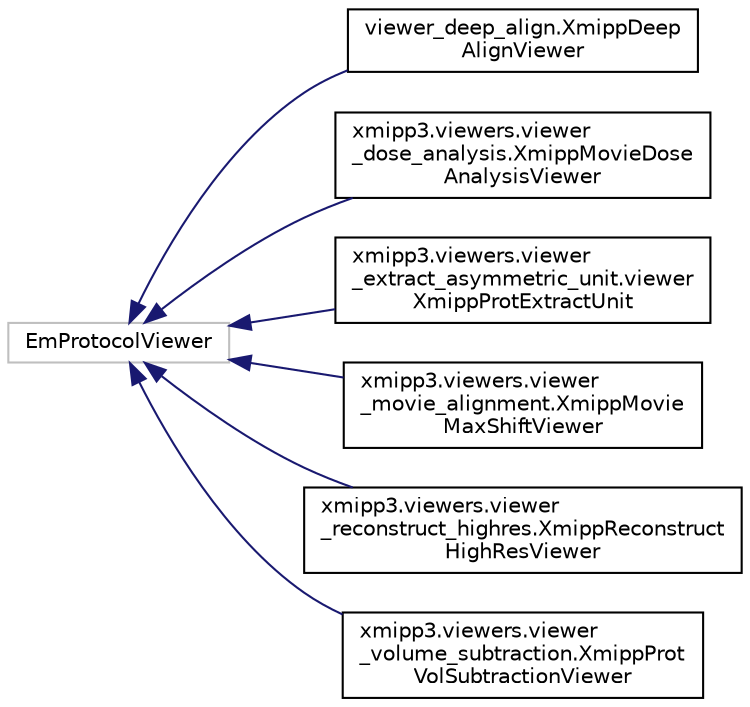 digraph "Graphical Class Hierarchy"
{
  edge [fontname="Helvetica",fontsize="10",labelfontname="Helvetica",labelfontsize="10"];
  node [fontname="Helvetica",fontsize="10",shape=record];
  rankdir="LR";
  Node474 [label="EmProtocolViewer",height=0.2,width=0.4,color="grey75", fillcolor="white", style="filled"];
  Node474 -> Node0 [dir="back",color="midnightblue",fontsize="10",style="solid",fontname="Helvetica"];
  Node0 [label="viewer_deep_align.XmippDeep\lAlignViewer",height=0.2,width=0.4,color="black", fillcolor="white", style="filled",URL="$classviewer__deep__align_1_1XmippDeepAlignViewer.html"];
  Node474 -> Node476 [dir="back",color="midnightblue",fontsize="10",style="solid",fontname="Helvetica"];
  Node476 [label="xmipp3.viewers.viewer\l_dose_analysis.XmippMovieDose\lAnalysisViewer",height=0.2,width=0.4,color="black", fillcolor="white", style="filled",URL="$classxmipp3_1_1viewers_1_1viewer__dose__analysis_1_1XmippMovieDoseAnalysisViewer.html"];
  Node474 -> Node477 [dir="back",color="midnightblue",fontsize="10",style="solid",fontname="Helvetica"];
  Node477 [label="xmipp3.viewers.viewer\l_extract_asymmetric_unit.viewer\lXmippProtExtractUnit",height=0.2,width=0.4,color="black", fillcolor="white", style="filled",URL="$classxmipp3_1_1viewers_1_1viewer__extract__asymmetric__unit_1_1viewerXmippProtExtractUnit.html"];
  Node474 -> Node478 [dir="back",color="midnightblue",fontsize="10",style="solid",fontname="Helvetica"];
  Node478 [label="xmipp3.viewers.viewer\l_movie_alignment.XmippMovie\lMaxShiftViewer",height=0.2,width=0.4,color="black", fillcolor="white", style="filled",URL="$classxmipp3_1_1viewers_1_1viewer__movie__alignment_1_1XmippMovieMaxShiftViewer.html"];
  Node474 -> Node479 [dir="back",color="midnightblue",fontsize="10",style="solid",fontname="Helvetica"];
  Node479 [label="xmipp3.viewers.viewer\l_reconstruct_highres.XmippReconstruct\lHighResViewer",height=0.2,width=0.4,color="black", fillcolor="white", style="filled",URL="$classxmipp3_1_1viewers_1_1viewer__reconstruct__highres_1_1XmippReconstructHighResViewer.html"];
  Node474 -> Node480 [dir="back",color="midnightblue",fontsize="10",style="solid",fontname="Helvetica"];
  Node480 [label="xmipp3.viewers.viewer\l_volume_subtraction.XmippProt\lVolSubtractionViewer",height=0.2,width=0.4,color="black", fillcolor="white", style="filled",URL="$classxmipp3_1_1viewers_1_1viewer__volume__subtraction_1_1XmippProtVolSubtractionViewer.html"];
}
